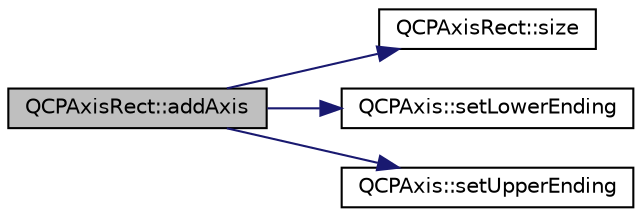 digraph "QCPAxisRect::addAxis"
{
  edge [fontname="Helvetica",fontsize="10",labelfontname="Helvetica",labelfontsize="10"];
  node [fontname="Helvetica",fontsize="10",shape=record];
  rankdir="LR";
  Node31 [label="QCPAxisRect::addAxis",height=0.2,width=0.4,color="black", fillcolor="grey75", style="filled", fontcolor="black"];
  Node31 -> Node32 [color="midnightblue",fontsize="10",style="solid",fontname="Helvetica"];
  Node32 [label="QCPAxisRect::size",height=0.2,width=0.4,color="black", fillcolor="white", style="filled",URL="$d8/dad/class_q_c_p_axis_rect.html#a7a8289346eb612f422c704f8b75cf479"];
  Node31 -> Node33 [color="midnightblue",fontsize="10",style="solid",fontname="Helvetica"];
  Node33 [label="QCPAxis::setLowerEnding",height=0.2,width=0.4,color="black", fillcolor="white", style="filled",URL="$d2/deb/class_q_c_p_axis.html#a08af1c72db9ae4dc8cb8a973d44405ab"];
  Node31 -> Node34 [color="midnightblue",fontsize="10",style="solid",fontname="Helvetica"];
  Node34 [label="QCPAxis::setUpperEnding",height=0.2,width=0.4,color="black", fillcolor="white", style="filled",URL="$d2/deb/class_q_c_p_axis.html#a69119b892fc306f651763596685aa377"];
}
